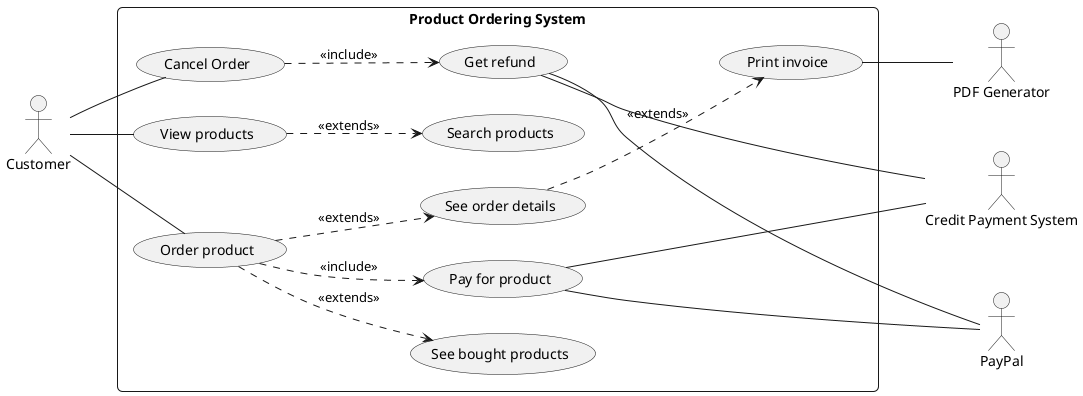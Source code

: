 @startuml
skinparam roundCorner 10

left to right direction

actor Customer
actor "Credit Payment System"
actor PayPal
actor "PDF Generator"

rectangle "Product Ordering System" {
    (Cancel Order) ..> (Get refund) : <<include>>
    (View products) ..> (Search products) : <<extends>>
    (Order product) ..> (Pay for product) : <<include>>
    (Order product) ..> (See order details) : <<extends>>
    (See order details) ..> (Print invoice) : <<extends>>
    (Order product) ..> (See bought products) : <<extends>>
}

Customer -- (Order product)
Customer -- (View products)
Customer -- (Cancel Order)
(Pay for product)  --- "Credit Payment System"
(Pay for product)  --- "PayPal"
(Get refund)  --- "Credit Payment System"
(Get refund)  --- "PayPal"
(Print invoice)  -- "PDF Generator"


@enduml
